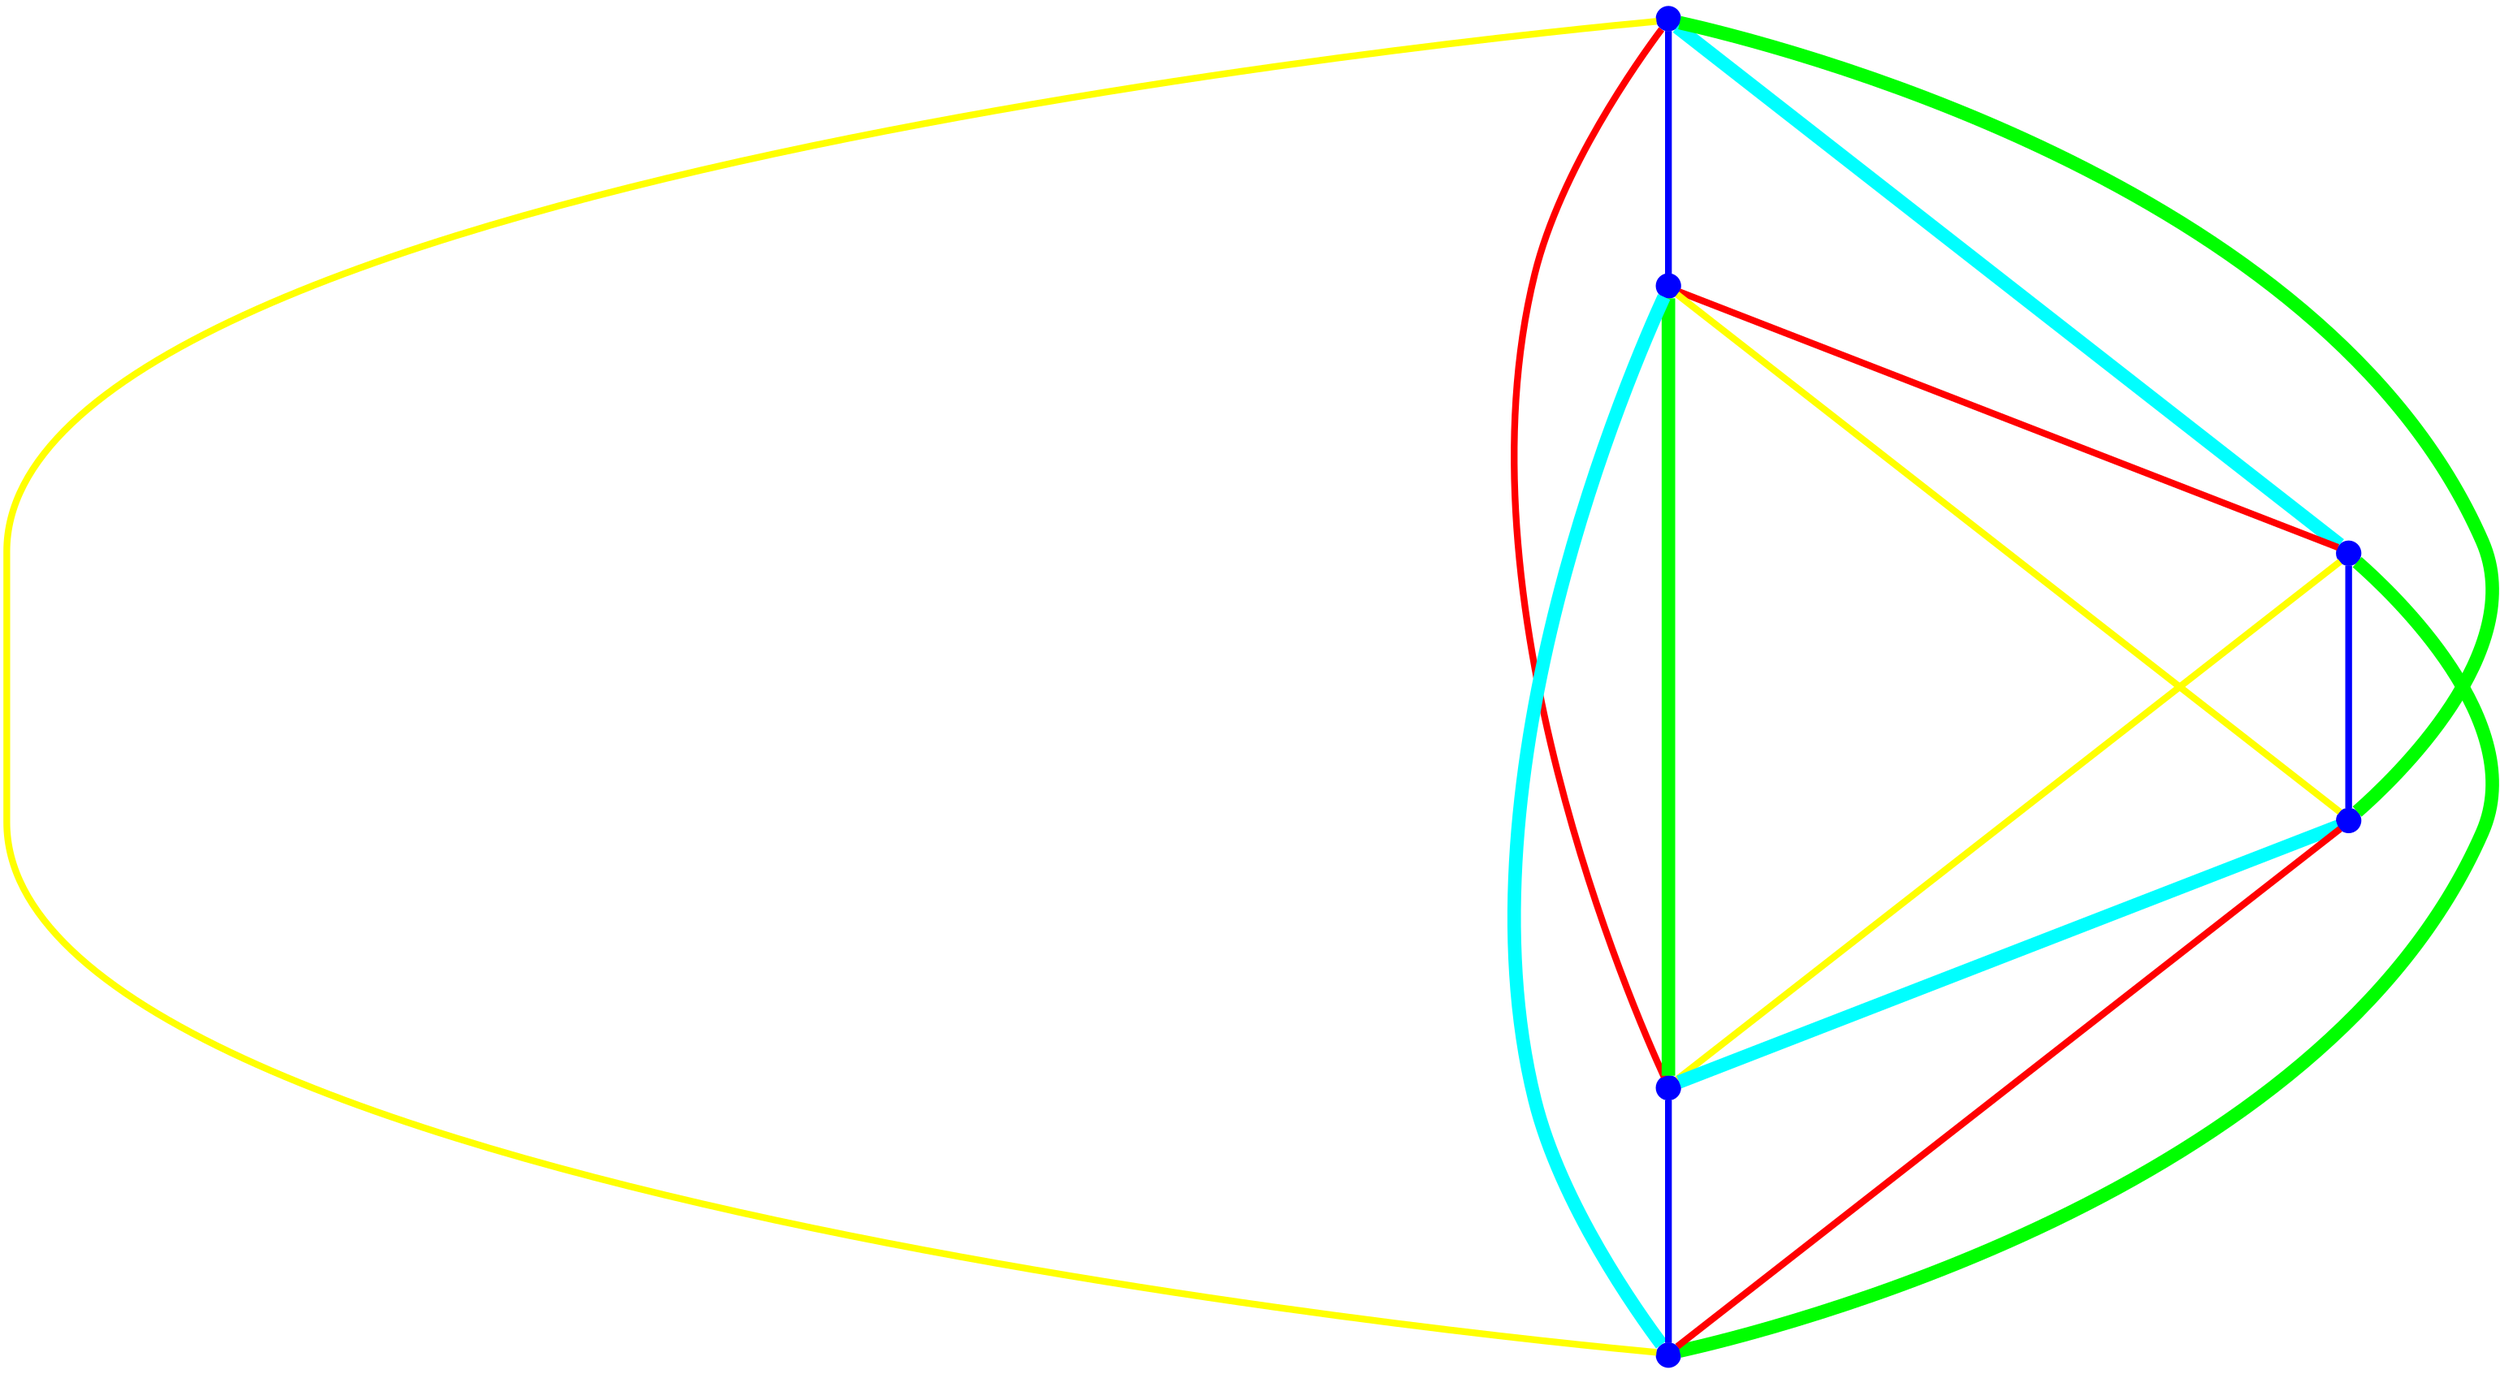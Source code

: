graph {
ranksep=2
nodesep=2
node [label="" shape=circle style=filled fixedsize=true color=blue fillcolor=blue width=0.2];
"1" -- "2" [style="solid",penwidth="4",color="blue"];
"1" -- "3" [style="solid",penwidth="8",color="cyan"];
"1" -- "4" [style="solid",penwidth="8",color="green"];
"1" -- "5" [style="solid",penwidth="4",color="red"];
"1" -- "6" [style="solid",penwidth="4",color="yellow"];
"2" -- "3" [style="solid",penwidth="4",color="red"];
"2" -- "4" [style="solid",penwidth="4",color="yellow"];
"2" -- "5" [style="solid",penwidth="8",color="green"];
"2" -- "6" [style="solid",penwidth="8",color="cyan"];
"3" -- "4" [style="solid",penwidth="4",color="blue"];
"3" -- "5" [style="solid",penwidth="4",color="yellow"];
"3" -- "6" [style="solid",penwidth="8",color="green"];
"4" -- "5" [style="solid",penwidth="8",color="cyan"];
"4" -- "6" [style="solid",penwidth="4",color="red"];
"5" -- "6" [style="solid",penwidth="4",color="blue"];
}
